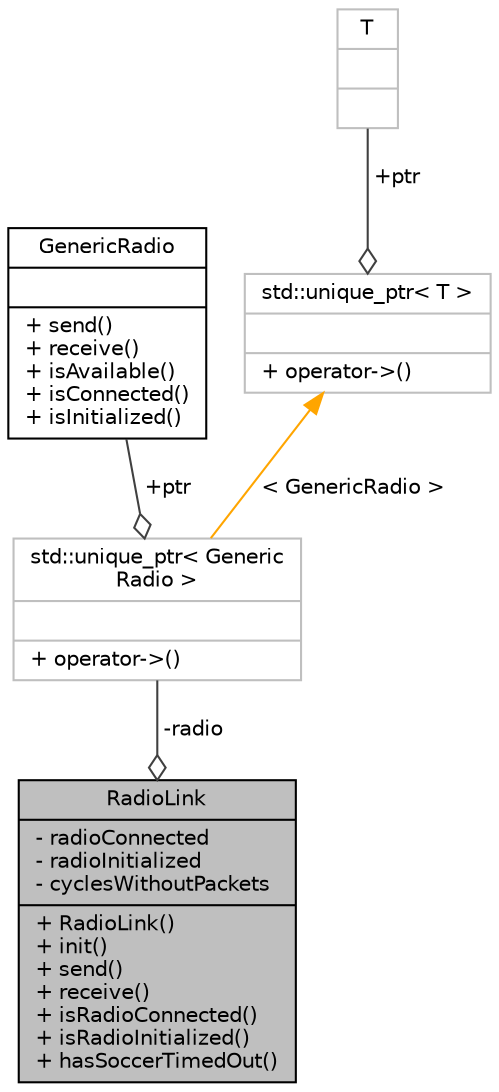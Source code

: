 digraph "RadioLink"
{
  edge [fontname="Helvetica",fontsize="10",labelfontname="Helvetica",labelfontsize="10"];
  node [fontname="Helvetica",fontsize="10",shape=record];
  Node1 [label="{RadioLink\n|- radioConnected\l- radioInitialized\l- cyclesWithoutPackets\l|+ RadioLink()\l+ init()\l+ send()\l+ receive()\l+ isRadioConnected()\l+ isRadioInitialized()\l+ hasSoccerTimedOut()\l}",height=0.2,width=0.4,color="black", fillcolor="grey75", style="filled", fontcolor="black"];
  Node2 -> Node1 [color="grey25",fontsize="10",style="solid",label=" -radio" ,arrowhead="odiamond",fontname="Helvetica"];
  Node2 [label="{std::unique_ptr\< Generic\lRadio \>\n||+ operator-\>()\l}",height=0.2,width=0.4,color="grey75", fillcolor="white", style="filled"];
  Node3 -> Node2 [color="grey25",fontsize="10",style="solid",label=" +ptr" ,arrowhead="odiamond",fontname="Helvetica"];
  Node3 [label="{GenericRadio\n||+ send()\l+ receive()\l+ isAvailable()\l+ isConnected()\l+ isInitialized()\l}",height=0.2,width=0.4,color="black", fillcolor="white", style="filled",URL="$class_generic_radio.html"];
  Node4 -> Node2 [dir="back",color="orange",fontsize="10",style="solid",label=" \< GenericRadio \>" ,fontname="Helvetica"];
  Node4 [label="{std::unique_ptr\< T \>\n||+ operator-\>()\l}",height=0.2,width=0.4,color="grey75", fillcolor="white", style="filled",tooltip="STL class. "];
  Node5 -> Node4 [color="grey25",fontsize="10",style="solid",label=" +ptr" ,arrowhead="odiamond",fontname="Helvetica"];
  Node5 [label="{T\n||}",height=0.2,width=0.4,color="grey75", fillcolor="white", style="filled"];
}
